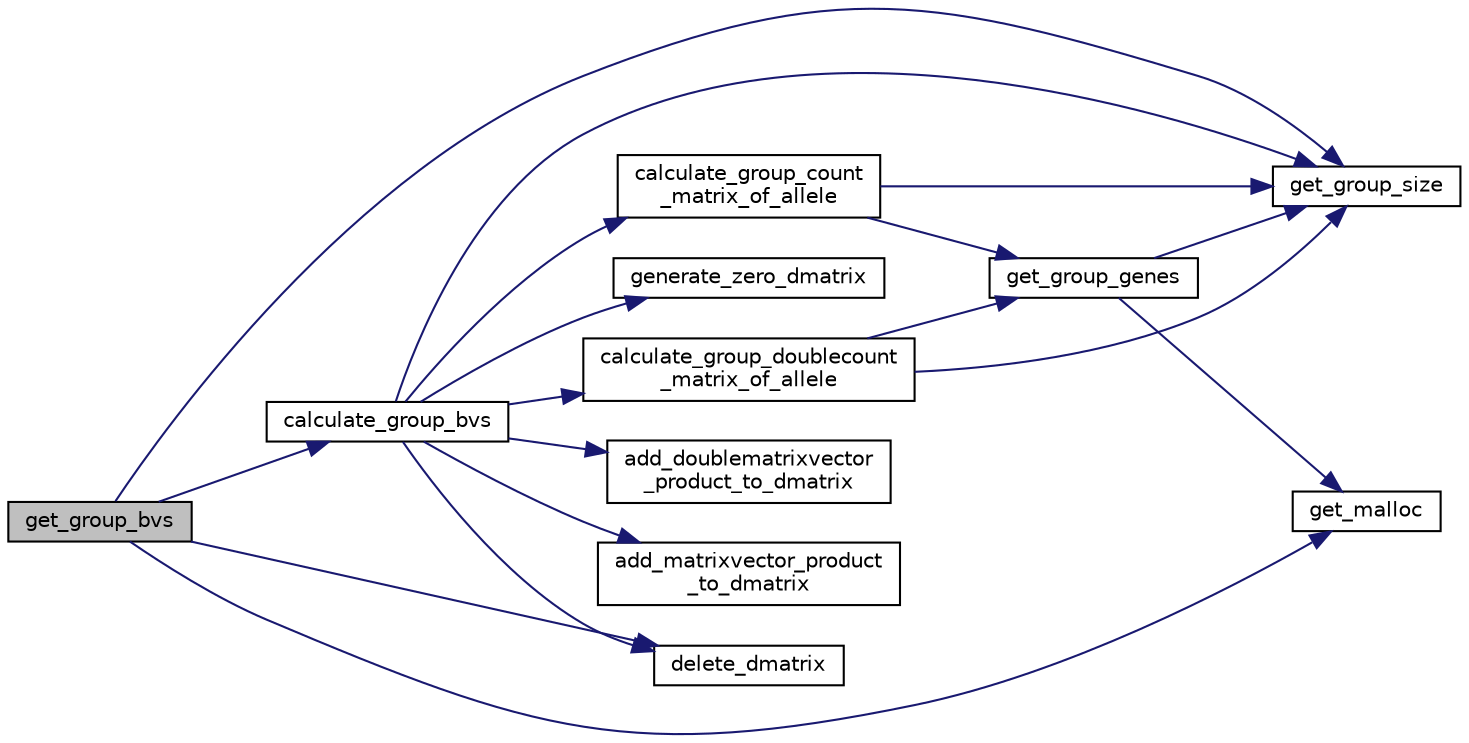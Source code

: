 digraph "get_group_bvs"
{
 // LATEX_PDF_SIZE
  edge [fontname="Helvetica",fontsize="10",labelfontname="Helvetica",labelfontsize="10"];
  node [fontname="Helvetica",fontsize="10",shape=record];
  rankdir="LR";
  Node1 [label="get_group_bvs",height=0.2,width=0.4,color="black", fillcolor="grey75", style="filled", fontcolor="black",tooltip="Gets the breeding values/breeding values/fitnesses of each member of the group."];
  Node1 -> Node2 [color="midnightblue",fontsize="10",style="solid",fontname="Helvetica"];
  Node2 [label="calculate_group_bvs",height=0.2,width=0.4,color="black", fillcolor="white", style="filled",URL="$group__calculators.html#ga7f80905718ac87e9da1c30a2cec77ea6",tooltip="Calculates the fitness metric/breeding value for each genotype in the AlleleMatrix in a certain group..."];
  Node2 -> Node3 [color="midnightblue",fontsize="10",style="solid",fontname="Helvetica"];
  Node3 [label="add_doublematrixvector\l_product_to_dmatrix",height=0.2,width=0.4,color="black", fillcolor="white", style="filled",URL="$group__maths.html#gad2c9cda1aab9679e0bfe3c88959213c6",tooltip="Multiply two sets of a DecimalMatrix and vector, and add both products to the first column of a provi..."];
  Node2 -> Node4 [color="midnightblue",fontsize="10",style="solid",fontname="Helvetica"];
  Node4 [label="add_matrixvector_product\l_to_dmatrix",height=0.2,width=0.4,color="black", fillcolor="white", style="filled",URL="$group__maths.html#gabb8addf721442aecdd7dca3dfd955c3c",tooltip="Multiply a DecimalMatrix to a vector, and add that product to the first column of a provided DecimalM..."];
  Node2 -> Node5 [color="midnightblue",fontsize="10",style="solid",fontname="Helvetica"];
  Node5 [label="calculate_group_count\l_matrix_of_allele",height=0.2,width=0.4,color="black", fillcolor="white", style="filled",URL="$group__calculators.html#gad86ea5492e6c1cf918d6449a9eb530de",tooltip="Calculates the number of times at each marker that a particular allele appears for each genotype in a..."];
  Node5 -> Node6 [color="midnightblue",fontsize="10",style="solid",fontname="Helvetica"];
  Node6 [label="get_group_genes",height=0.2,width=0.4,color="black", fillcolor="white", style="filled",URL="$group__getters.html#gab6a654922ed92b3a42e3e36ecea50d07",tooltip="Gets a shallow copy of the genes/alleles of each member of the group."];
  Node6 -> Node7 [color="midnightblue",fontsize="10",style="solid",fontname="Helvetica"];
  Node7 [label="get_group_size",height=0.2,width=0.4,color="black", fillcolor="white", style="filled",URL="$group__getters.html#gad6d2b66296cd80f5bfe303e06de7935c",tooltip="Function to count the number of genotypes that currently belong to the specified group."];
  Node6 -> Node8 [color="midnightblue",fontsize="10",style="solid",fontname="Helvetica"];
  Node8 [label="get_malloc",height=0.2,width=0.4,color="black", fillcolor="white", style="filled",URL="$group__supporters.html#ga08d9e7703e6779d2122baa4309fca0ab",tooltip="Replace calls to malloc direct with this function, which errors and exits with status 2 if memory all..."];
  Node5 -> Node7 [color="midnightblue",fontsize="10",style="solid",fontname="Helvetica"];
  Node2 -> Node9 [color="midnightblue",fontsize="10",style="solid",fontname="Helvetica"];
  Node9 [label="calculate_group_doublecount\l_matrix_of_allele",height=0.2,width=0.4,color="black", fillcolor="white", style="filled",URL="$group__calculators.html#ga0b2b686b9dde986b549f15d72fa4c919",tooltip="Calculates the number of times at each marker that two particular alleles appear for each genotype in..."];
  Node9 -> Node6 [color="midnightblue",fontsize="10",style="solid",fontname="Helvetica"];
  Node9 -> Node7 [color="midnightblue",fontsize="10",style="solid",fontname="Helvetica"];
  Node2 -> Node10 [color="midnightblue",fontsize="10",style="solid",fontname="Helvetica"];
  Node10 [label="delete_dmatrix",height=0.2,width=0.4,color="black", fillcolor="white", style="filled",URL="$group__deletors.html#gaaf6542d59034f88f9e1ec48e5f053c4a",tooltip="Deletes a DecimalMatrix and frees its memory."];
  Node2 -> Node11 [color="midnightblue",fontsize="10",style="solid",fontname="Helvetica"];
  Node11 [label="generate_zero_dmatrix",height=0.2,width=0.4,color="black", fillcolor="white", style="filled",URL="$group__maths.html#gabf3f578b0aa59d5b68ccd0738dd6a9d1",tooltip="Generates a matrix of c columns, r rows with all 0."];
  Node2 -> Node7 [color="midnightblue",fontsize="10",style="solid",fontname="Helvetica"];
  Node1 -> Node10 [color="midnightblue",fontsize="10",style="solid",fontname="Helvetica"];
  Node1 -> Node7 [color="midnightblue",fontsize="10",style="solid",fontname="Helvetica"];
  Node1 -> Node8 [color="midnightblue",fontsize="10",style="solid",fontname="Helvetica"];
}
